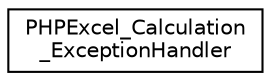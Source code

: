 digraph "Иерархия классов. Графический вид."
{
  edge [fontname="Helvetica",fontsize="10",labelfontname="Helvetica",labelfontsize="10"];
  node [fontname="Helvetica",fontsize="10",shape=record];
  rankdir="LR";
  Node0 [label="PHPExcel_Calculation\l_ExceptionHandler",height=0.2,width=0.4,color="black", fillcolor="white", style="filled",URL="$class_p_h_p_excel___calculation___exception_handler.html"];
}
